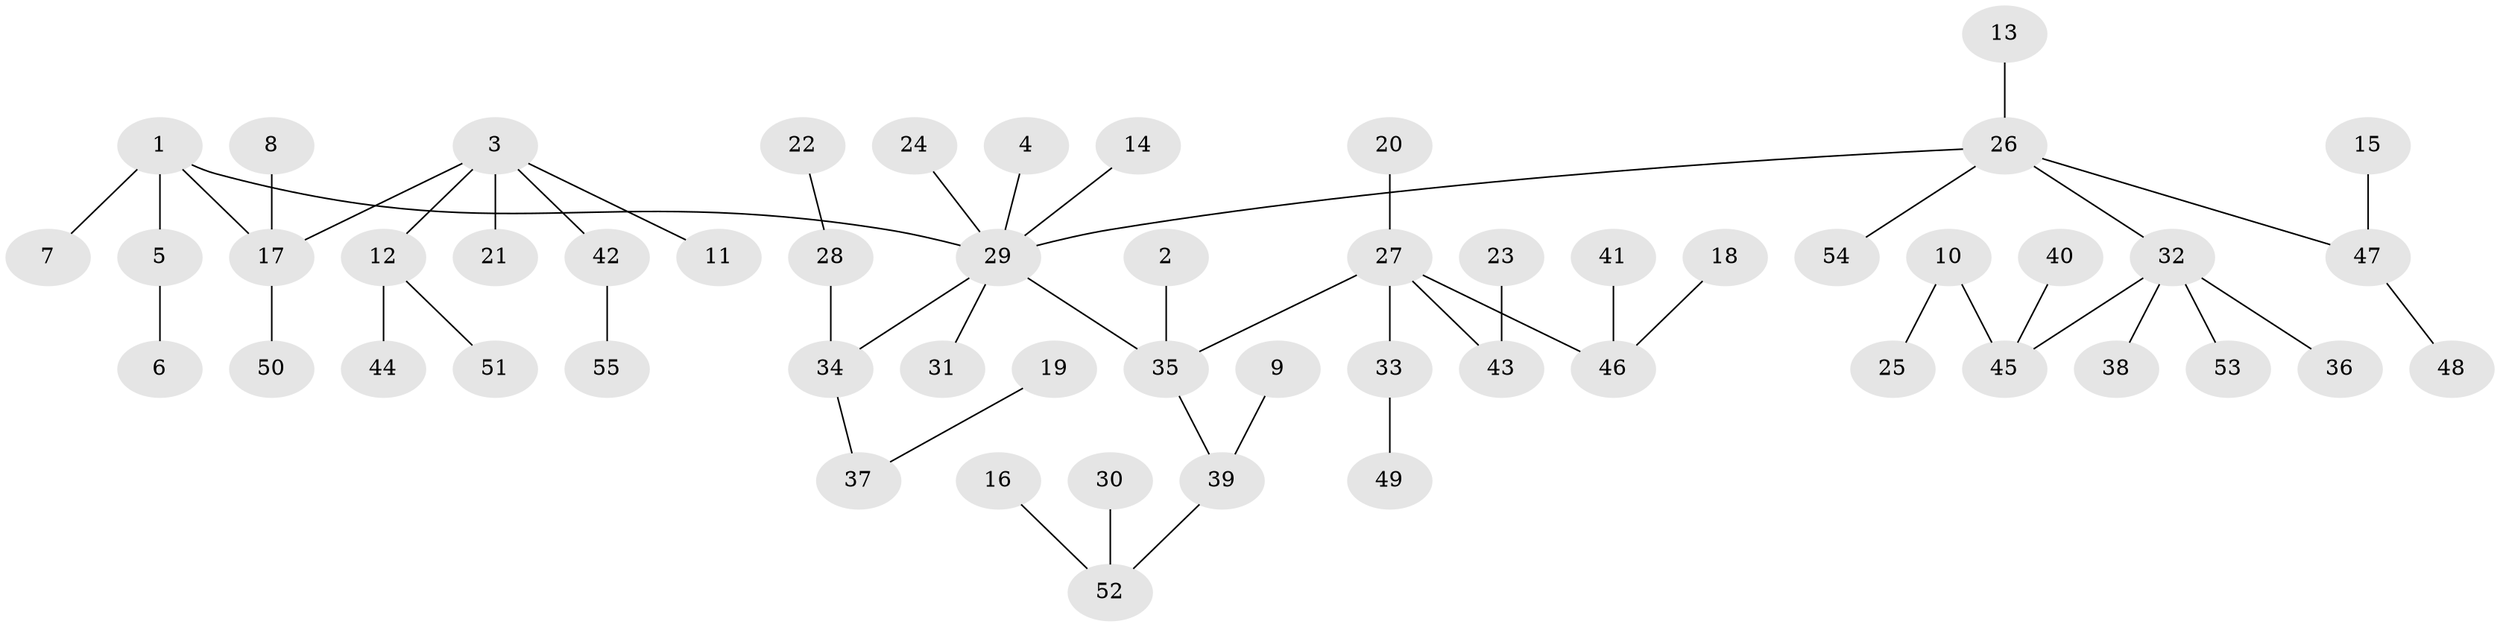 // original degree distribution, {3: 0.13761467889908258, 2: 0.1651376146788991, 9: 0.009174311926605505, 5: 0.01834862385321101, 6: 0.045871559633027525, 1: 0.5688073394495413, 4: 0.05504587155963303}
// Generated by graph-tools (version 1.1) at 2025/50/03/09/25 03:50:26]
// undirected, 55 vertices, 54 edges
graph export_dot {
graph [start="1"]
  node [color=gray90,style=filled];
  1;
  2;
  3;
  4;
  5;
  6;
  7;
  8;
  9;
  10;
  11;
  12;
  13;
  14;
  15;
  16;
  17;
  18;
  19;
  20;
  21;
  22;
  23;
  24;
  25;
  26;
  27;
  28;
  29;
  30;
  31;
  32;
  33;
  34;
  35;
  36;
  37;
  38;
  39;
  40;
  41;
  42;
  43;
  44;
  45;
  46;
  47;
  48;
  49;
  50;
  51;
  52;
  53;
  54;
  55;
  1 -- 5 [weight=1.0];
  1 -- 7 [weight=1.0];
  1 -- 17 [weight=1.0];
  1 -- 29 [weight=1.0];
  2 -- 35 [weight=1.0];
  3 -- 11 [weight=1.0];
  3 -- 12 [weight=1.0];
  3 -- 17 [weight=1.0];
  3 -- 21 [weight=1.0];
  3 -- 42 [weight=1.0];
  4 -- 29 [weight=1.0];
  5 -- 6 [weight=1.0];
  8 -- 17 [weight=1.0];
  9 -- 39 [weight=1.0];
  10 -- 25 [weight=1.0];
  10 -- 45 [weight=1.0];
  12 -- 44 [weight=1.0];
  12 -- 51 [weight=1.0];
  13 -- 26 [weight=1.0];
  14 -- 29 [weight=1.0];
  15 -- 47 [weight=1.0];
  16 -- 52 [weight=1.0];
  17 -- 50 [weight=1.0];
  18 -- 46 [weight=1.0];
  19 -- 37 [weight=1.0];
  20 -- 27 [weight=1.0];
  22 -- 28 [weight=1.0];
  23 -- 43 [weight=1.0];
  24 -- 29 [weight=1.0];
  26 -- 29 [weight=1.0];
  26 -- 32 [weight=1.0];
  26 -- 47 [weight=1.0];
  26 -- 54 [weight=1.0];
  27 -- 33 [weight=1.0];
  27 -- 35 [weight=1.0];
  27 -- 43 [weight=1.0];
  27 -- 46 [weight=1.0];
  28 -- 34 [weight=1.0];
  29 -- 31 [weight=1.0];
  29 -- 34 [weight=1.0];
  29 -- 35 [weight=1.0];
  30 -- 52 [weight=1.0];
  32 -- 36 [weight=1.0];
  32 -- 38 [weight=1.0];
  32 -- 45 [weight=1.0];
  32 -- 53 [weight=1.0];
  33 -- 49 [weight=1.0];
  34 -- 37 [weight=1.0];
  35 -- 39 [weight=1.0];
  39 -- 52 [weight=1.0];
  40 -- 45 [weight=1.0];
  41 -- 46 [weight=1.0];
  42 -- 55 [weight=1.0];
  47 -- 48 [weight=1.0];
}
